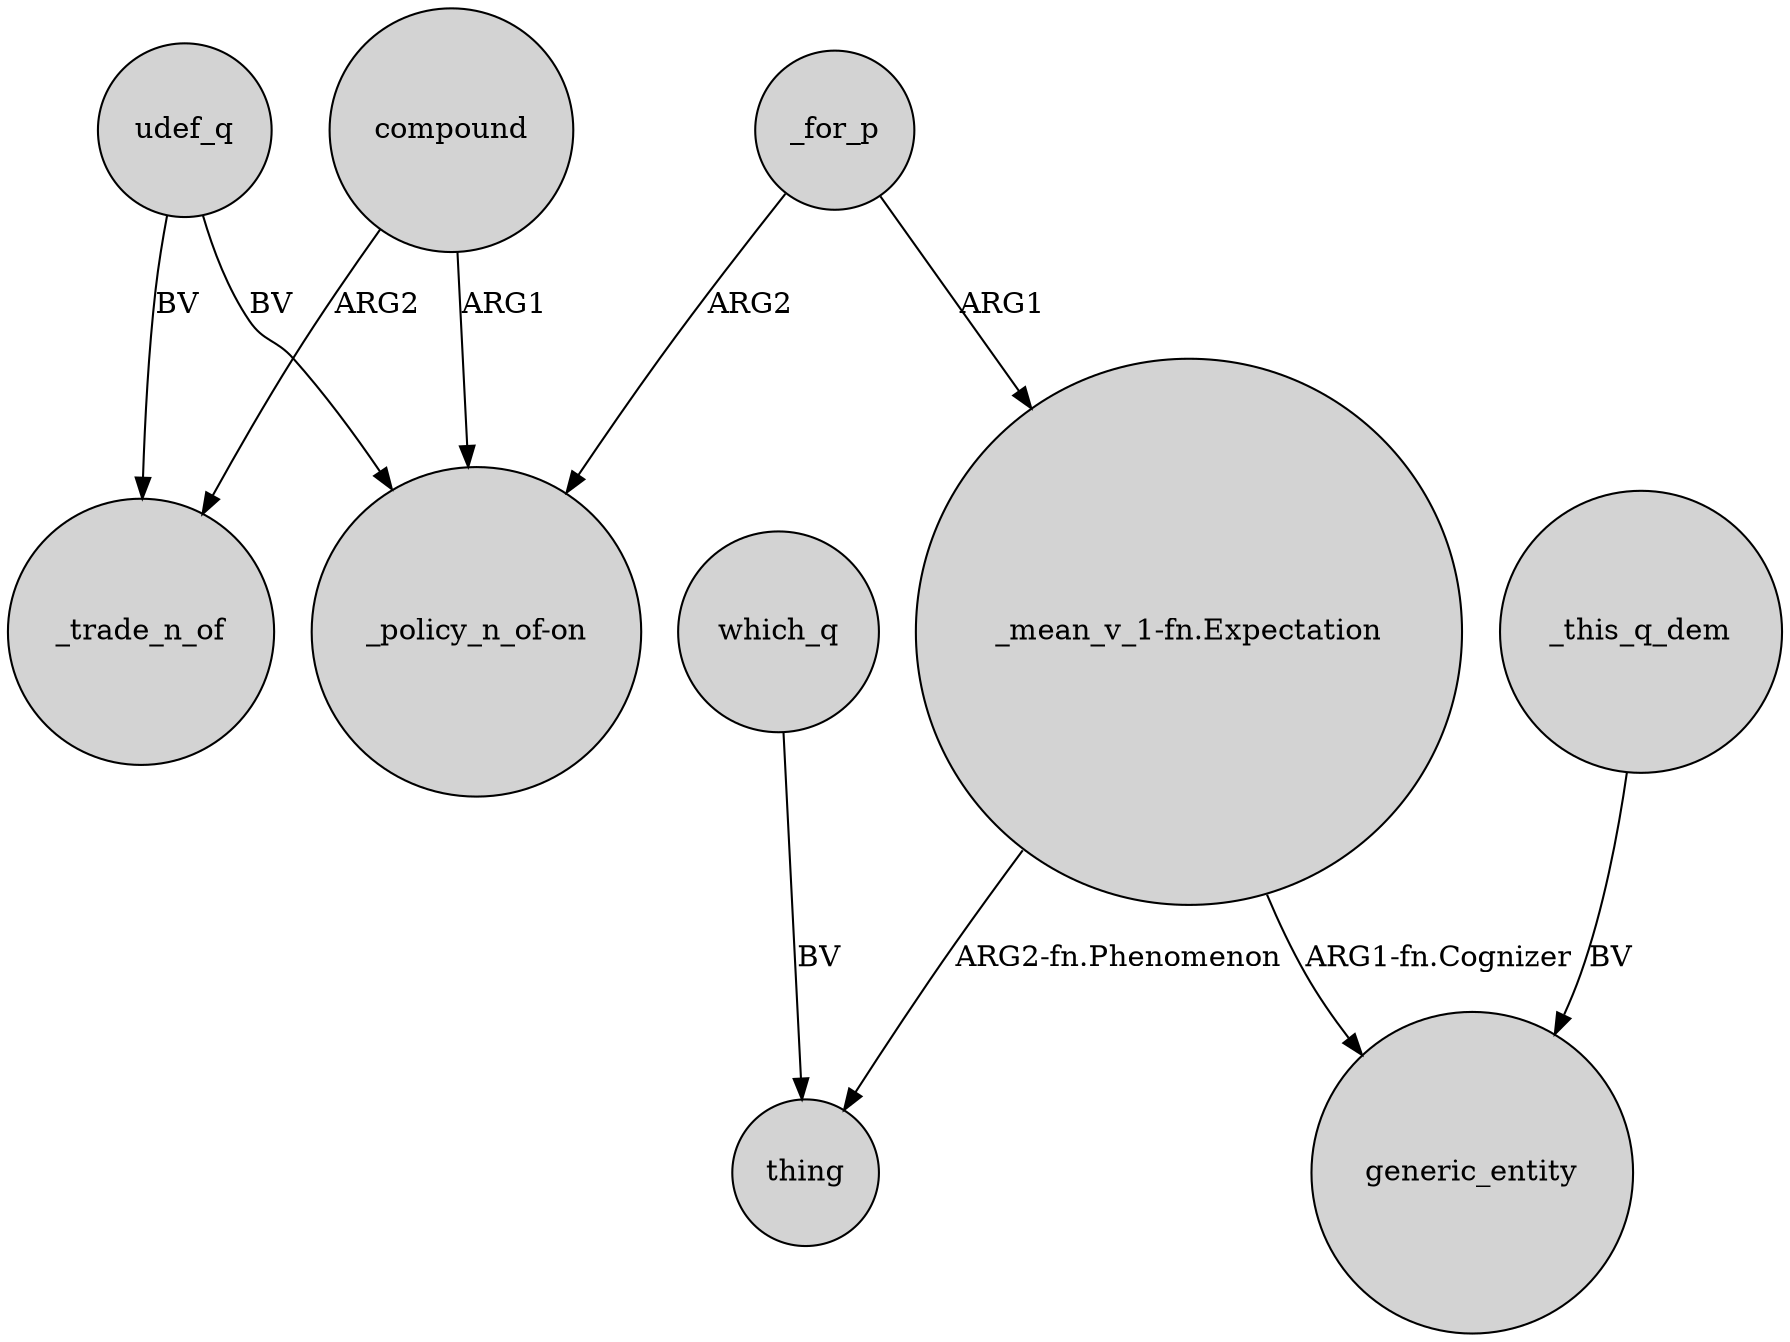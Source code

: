 digraph {
	node [shape=circle style=filled]
	compound -> _trade_n_of [label=ARG2]
	_for_p -> "_mean_v_1-fn.Expectation" [label=ARG1]
	_for_p -> "_policy_n_of-on" [label=ARG2]
	compound -> "_policy_n_of-on" [label=ARG1]
	which_q -> thing [label=BV]
	"_mean_v_1-fn.Expectation" -> generic_entity [label="ARG1-fn.Cognizer"]
	udef_q -> "_policy_n_of-on" [label=BV]
	"_mean_v_1-fn.Expectation" -> thing [label="ARG2-fn.Phenomenon"]
	udef_q -> _trade_n_of [label=BV]
	_this_q_dem -> generic_entity [label=BV]
}
